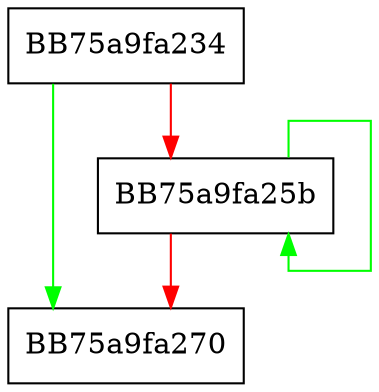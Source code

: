 digraph _Put {
  node [shape="box"];
  graph [splines=ortho];
  BB75a9fa234 -> BB75a9fa270 [color="green"];
  BB75a9fa234 -> BB75a9fa25b [color="red"];
  BB75a9fa25b -> BB75a9fa25b [color="green"];
  BB75a9fa25b -> BB75a9fa270 [color="red"];
}